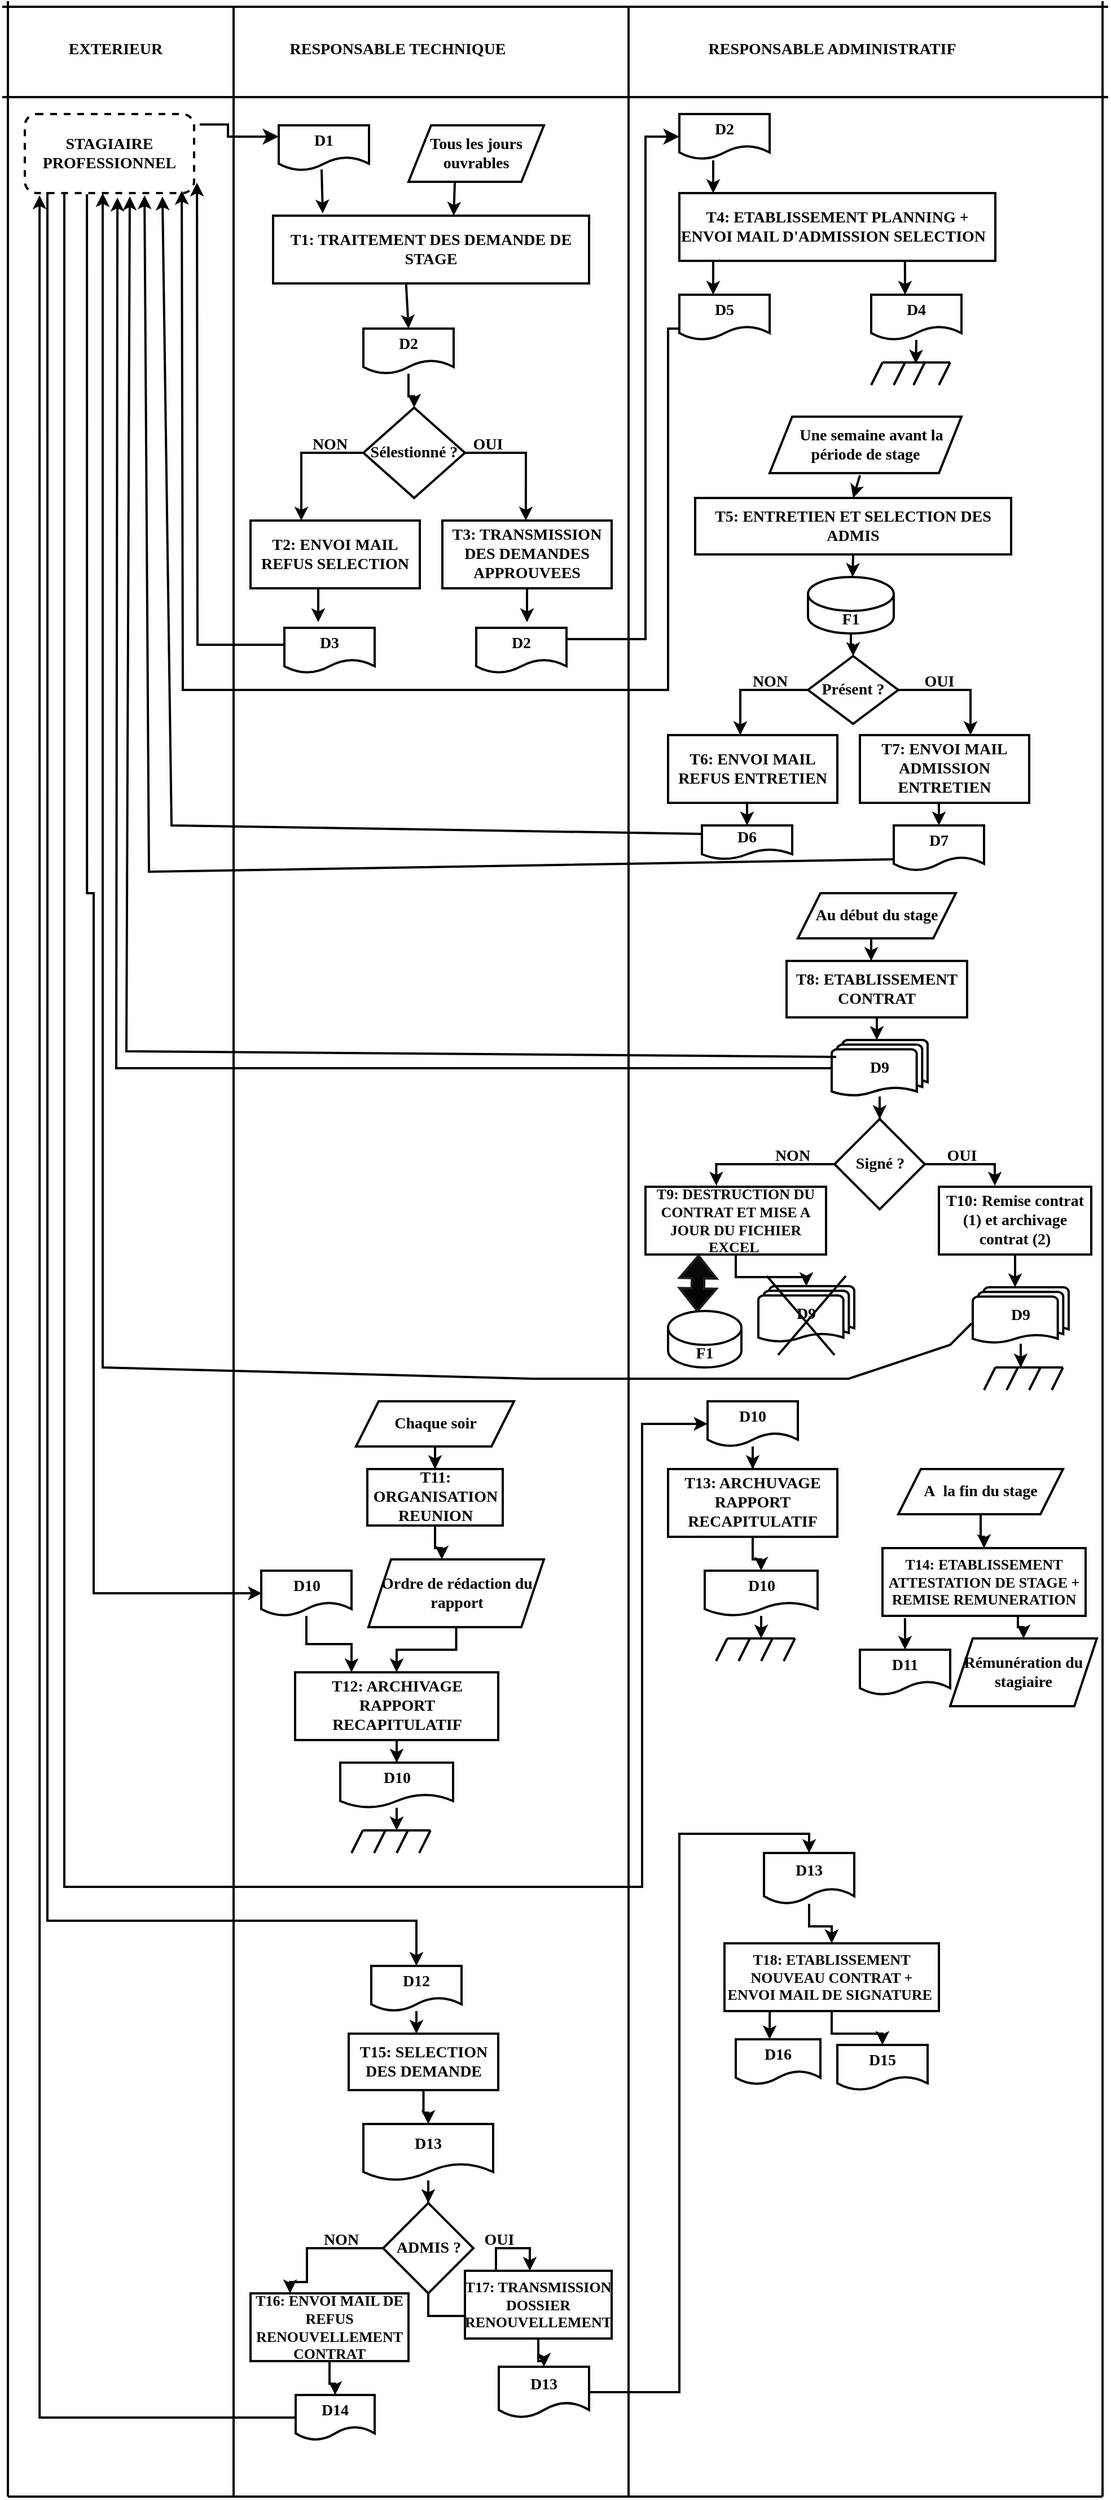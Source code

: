 <mxfile version="22.1.2" type="device">
  <diagram name="Page-1" id="FYZAsiompGy7NPjYHPFM">
    <mxGraphModel dx="1925" dy="640" grid="1" gridSize="10" guides="1" tooltips="1" connect="1" arrows="1" fold="1" page="1" pageScale="1" pageWidth="827" pageHeight="1169" math="0" shadow="0">
      <root>
        <mxCell id="0" />
        <mxCell id="1" parent="0" />
        <mxCell id="1SJYRuOvPKtwgn1TlQ37-1" value="" style="line;strokeWidth=2;html=1;fontSize=14;fontFamily=Times New Roman;fontStyle=1" parent="1" vertex="1">
          <mxGeometry x="-200" y="30" width="980" height="10" as="geometry" />
        </mxCell>
        <mxCell id="1SJYRuOvPKtwgn1TlQ37-2" value="" style="line;strokeWidth=2;direction=south;html=1;fontSize=14;fontFamily=Times New Roman;fontStyle=1" parent="1" vertex="1">
          <mxGeometry x="-200" y="30" width="10" height="2210" as="geometry" />
        </mxCell>
        <mxCell id="1SJYRuOvPKtwgn1TlQ37-3" value="" style="line;strokeWidth=2;html=1;fontSize=14;fontFamily=Times New Roman;fontStyle=1" parent="1" vertex="1">
          <mxGeometry x="-200" y="110" width="980" height="10" as="geometry" />
        </mxCell>
        <mxCell id="1SJYRuOvPKtwgn1TlQ37-4" value="" style="line;strokeWidth=2;direction=south;html=1;fontSize=14;fontFamily=Times New Roman;fontStyle=1" parent="1" vertex="1">
          <mxGeometry y="35" width="10" height="2205" as="geometry" />
        </mxCell>
        <mxCell id="1SJYRuOvPKtwgn1TlQ37-5" value="" style="line;strokeWidth=2;direction=south;html=1;fontSize=14;fontFamily=Times New Roman;fontStyle=1" parent="1" vertex="1">
          <mxGeometry x="350" y="35" width="10" height="2205" as="geometry" />
        </mxCell>
        <mxCell id="1SJYRuOvPKtwgn1TlQ37-6" value="" style="line;strokeWidth=2;direction=south;html=1;fontSize=14;fontFamily=Times New Roman;fontStyle=1" parent="1" vertex="1">
          <mxGeometry x="770" y="30" width="10" height="2210" as="geometry" />
        </mxCell>
        <mxCell id="1SJYRuOvPKtwgn1TlQ37-7" value="EXTERIEUR" style="text;html=1;align=center;verticalAlign=middle;resizable=0;points=[];autosize=1;strokeColor=none;fillColor=none;strokeWidth=2;fontSize=14;fontFamily=Times New Roman;fontStyle=1" parent="1" vertex="1">
          <mxGeometry x="-155" y="58" width="110" height="30" as="geometry" />
        </mxCell>
        <mxCell id="1SJYRuOvPKtwgn1TlQ37-8" value="RESPONSABLE TECHNIQUE" style="text;html=1;align=center;verticalAlign=middle;resizable=0;points=[];autosize=1;strokeColor=none;fillColor=none;strokeWidth=2;fontSize=14;fontFamily=Times New Roman;fontStyle=1" parent="1" vertex="1">
          <mxGeometry x="40" y="58" width="220" height="30" as="geometry" />
        </mxCell>
        <mxCell id="1SJYRuOvPKtwgn1TlQ37-9" value="RESPONSABLE ADMINISTRATIF" style="text;html=1;align=center;verticalAlign=middle;resizable=0;points=[];autosize=1;strokeColor=none;fillColor=none;strokeWidth=2;fontSize=14;fontFamily=Times New Roman;fontStyle=1" parent="1" vertex="1">
          <mxGeometry x="415" y="58" width="240" height="30" as="geometry" />
        </mxCell>
        <mxCell id="qHD7HhNjpX1nuj7xyG1K-55" style="edgeStyle=orthogonalEdgeStyle;rounded=0;orthogonalLoop=1;jettySize=auto;html=1;exitX=0.367;exitY=1.014;exitDx=0;exitDy=0;exitPerimeter=0;strokeWidth=2;fontSize=14;fontFamily=Times New Roman;fontStyle=1" parent="1" source="1SJYRuOvPKtwgn1TlQ37-10" edge="1">
          <mxGeometry relative="1" as="geometry">
            <mxPoint x="30" y="1440" as="targetPoint" />
            <Array as="points">
              <mxPoint x="-125" y="820" />
              <mxPoint x="-119" y="820" />
            </Array>
          </mxGeometry>
        </mxCell>
        <mxCell id="1SJYRuOvPKtwgn1TlQ37-10" value="STAGIAIRE PROFESSIONNEL" style="rounded=1;whiteSpace=wrap;html=1;dashed=1;strokeWidth=2;fontSize=14;fontFamily=Times New Roman;fontStyle=1" parent="1" vertex="1">
          <mxGeometry x="-180" y="130" width="150" height="70" as="geometry" />
        </mxCell>
        <mxCell id="1SJYRuOvPKtwgn1TlQ37-11" value="D1" style="shape=document;whiteSpace=wrap;html=1;boundedLbl=1;strokeWidth=2;fontSize=14;fontFamily=Times New Roman;fontStyle=1" parent="1" vertex="1">
          <mxGeometry x="45" y="140" width="80" height="40" as="geometry" />
        </mxCell>
        <mxCell id="1SJYRuOvPKtwgn1TlQ37-12" value="" style="edgeStyle=elbowEdgeStyle;elbow=horizontal;endArrow=classic;html=1;curved=0;rounded=0;endSize=8;startSize=8;entryX=0;entryY=0.25;entryDx=0;entryDy=0;exitX=1.033;exitY=0.133;exitDx=0;exitDy=0;exitPerimeter=0;strokeWidth=2;fontSize=14;fontFamily=Times New Roman;fontStyle=1" parent="1" source="1SJYRuOvPKtwgn1TlQ37-10" target="1SJYRuOvPKtwgn1TlQ37-11" edge="1">
          <mxGeometry width="50" height="50" relative="1" as="geometry">
            <mxPoint x="-20" y="210" as="sourcePoint" />
            <mxPoint x="30" y="160" as="targetPoint" />
            <Array as="points">
              <mxPoint y="148" />
            </Array>
          </mxGeometry>
        </mxCell>
        <mxCell id="1SJYRuOvPKtwgn1TlQ37-13" value="Tous les jours ouvrables" style="shape=parallelogram;perimeter=parallelogramPerimeter;whiteSpace=wrap;html=1;fixedSize=1;strokeWidth=2;fontSize=14;fontFamily=Times New Roman;fontStyle=1" parent="1" vertex="1">
          <mxGeometry x="160" y="140" width="120" height="50" as="geometry" />
        </mxCell>
        <mxCell id="1SJYRuOvPKtwgn1TlQ37-14" value="T1: TRAITEMENT DES DEMANDE DE STAGE" style="rounded=0;whiteSpace=wrap;html=1;strokeWidth=2;fontSize=14;fontFamily=Times New Roman;fontStyle=1" parent="1" vertex="1">
          <mxGeometry x="40" y="220" width="280" height="60" as="geometry" />
        </mxCell>
        <mxCell id="1SJYRuOvPKtwgn1TlQ37-15" value="" style="endArrow=classic;html=1;rounded=0;exitX=0.475;exitY=0.975;exitDx=0;exitDy=0;exitPerimeter=0;entryX=0.157;entryY=-0.033;entryDx=0;entryDy=0;entryPerimeter=0;strokeWidth=2;fontSize=14;fontFamily=Times New Roman;fontStyle=1" parent="1" source="1SJYRuOvPKtwgn1TlQ37-11" target="1SJYRuOvPKtwgn1TlQ37-14" edge="1">
          <mxGeometry width="50" height="50" relative="1" as="geometry">
            <mxPoint x="100" y="230" as="sourcePoint" />
            <mxPoint x="210" y="260" as="targetPoint" />
          </mxGeometry>
        </mxCell>
        <mxCell id="1SJYRuOvPKtwgn1TlQ37-16" value="" style="endArrow=classic;html=1;rounded=0;exitX=0.342;exitY=1;exitDx=0;exitDy=0;exitPerimeter=0;strokeWidth=2;fontSize=14;fontFamily=Times New Roman;fontStyle=1" parent="1" source="1SJYRuOvPKtwgn1TlQ37-13" edge="1">
          <mxGeometry width="50" height="50" relative="1" as="geometry">
            <mxPoint x="160" y="310" as="sourcePoint" />
            <mxPoint x="200" y="220" as="targetPoint" />
          </mxGeometry>
        </mxCell>
        <mxCell id="1SJYRuOvPKtwgn1TlQ37-17" value="D2" style="shape=document;whiteSpace=wrap;html=1;boundedLbl=1;strokeWidth=2;fontSize=14;fontFamily=Times New Roman;fontStyle=1" parent="1" vertex="1">
          <mxGeometry x="400" y="130" width="80" height="40" as="geometry" />
        </mxCell>
        <mxCell id="1SJYRuOvPKtwgn1TlQ37-38" value="" style="edgeStyle=orthogonalEdgeStyle;rounded=0;orthogonalLoop=1;jettySize=auto;html=1;strokeWidth=2;fontSize=14;fontFamily=Times New Roman;fontStyle=1" parent="1" source="1SJYRuOvPKtwgn1TlQ37-18" target="1SJYRuOvPKtwgn1TlQ37-37" edge="1">
          <mxGeometry relative="1" as="geometry" />
        </mxCell>
        <mxCell id="1SJYRuOvPKtwgn1TlQ37-18" value="D2" style="shape=document;whiteSpace=wrap;html=1;boundedLbl=1;strokeWidth=2;fontSize=14;fontFamily=Times New Roman;fontStyle=1" parent="1" vertex="1">
          <mxGeometry x="120" y="320" width="80" height="40" as="geometry" />
        </mxCell>
        <mxCell id="1SJYRuOvPKtwgn1TlQ37-19" value="" style="endArrow=classic;html=1;rounded=0;exitX=0.421;exitY=1.017;exitDx=0;exitDy=0;exitPerimeter=0;strokeWidth=2;fontSize=14;fontFamily=Times New Roman;fontStyle=1" parent="1" source="1SJYRuOvPKtwgn1TlQ37-14" edge="1">
          <mxGeometry width="50" height="50" relative="1" as="geometry">
            <mxPoint x="160" y="290" as="sourcePoint" />
            <mxPoint x="160" y="320" as="targetPoint" />
            <Array as="points" />
          </mxGeometry>
        </mxCell>
        <mxCell id="1SJYRuOvPKtwgn1TlQ37-20" value="" style="edgeStyle=elbowEdgeStyle;elbow=horizontal;endArrow=classic;html=1;curved=0;rounded=0;endSize=8;startSize=8;exitX=1;exitY=0.25;exitDx=0;exitDy=0;entryX=0;entryY=0.5;entryDx=0;entryDy=0;strokeWidth=2;fontSize=14;fontFamily=Times New Roman;fontStyle=1" parent="1" source="1SJYRuOvPKtwgn1TlQ37-45" target="1SJYRuOvPKtwgn1TlQ37-17" edge="1">
          <mxGeometry width="50" height="50" relative="1" as="geometry">
            <mxPoint x="160" y="310" as="sourcePoint" />
            <mxPoint x="380" y="200" as="targetPoint" />
            <Array as="points">
              <mxPoint x="370" y="270" />
            </Array>
          </mxGeometry>
        </mxCell>
        <mxCell id="1SJYRuOvPKtwgn1TlQ37-21" value="T4: ETABLISSEMENT PLANNING + ENVOI MAIL D&#39;ADMISSION SELECTION&amp;nbsp;&amp;nbsp;" style="rounded=0;whiteSpace=wrap;html=1;strokeWidth=2;fontSize=14;fontFamily=Times New Roman;fontStyle=1" parent="1" vertex="1">
          <mxGeometry x="400" y="200" width="280" height="60" as="geometry" />
        </mxCell>
        <mxCell id="1SJYRuOvPKtwgn1TlQ37-22" value="" style="endArrow=classic;html=1;rounded=0;exitX=0.375;exitY=1.025;exitDx=0;exitDy=0;exitPerimeter=0;strokeWidth=2;fontSize=14;fontFamily=Times New Roman;fontStyle=1" parent="1" source="1SJYRuOvPKtwgn1TlQ37-17" edge="1">
          <mxGeometry width="50" height="50" relative="1" as="geometry">
            <mxPoint x="430" y="200" as="sourcePoint" />
            <mxPoint x="430" y="200" as="targetPoint" />
          </mxGeometry>
        </mxCell>
        <mxCell id="1SJYRuOvPKtwgn1TlQ37-23" value="&amp;nbsp; &amp;nbsp;Une semaine avant la période de stage" style="shape=parallelogram;perimeter=parallelogramPerimeter;whiteSpace=wrap;html=1;fixedSize=1;strokeWidth=2;fontSize=14;fontFamily=Times New Roman;fontStyle=1" parent="1" vertex="1">
          <mxGeometry x="480" y="398" width="170" height="50" as="geometry" />
        </mxCell>
        <mxCell id="1SJYRuOvPKtwgn1TlQ37-24" value="T5: ENTRETIEN ET SELECTION DES ADMIS" style="rounded=0;whiteSpace=wrap;html=1;strokeWidth=2;fontSize=14;fontFamily=Times New Roman;fontStyle=1" parent="1" vertex="1">
          <mxGeometry x="414" y="470" width="280" height="50" as="geometry" />
        </mxCell>
        <mxCell id="1SJYRuOvPKtwgn1TlQ37-56" value="" style="edgeStyle=orthogonalEdgeStyle;rounded=0;orthogonalLoop=1;jettySize=auto;html=1;strokeWidth=2;fontSize=14;fontFamily=Times New Roman;fontStyle=1" parent="1" source="1SJYRuOvPKtwgn1TlQ37-26" target="1SJYRuOvPKtwgn1TlQ37-55" edge="1">
          <mxGeometry relative="1" as="geometry">
            <Array as="points">
              <mxPoint x="552" y="600" />
              <mxPoint x="554" y="600" />
            </Array>
          </mxGeometry>
        </mxCell>
        <mxCell id="1SJYRuOvPKtwgn1TlQ37-26" value="F1" style="shape=cylinder3;whiteSpace=wrap;html=1;boundedLbl=1;backgroundOutline=1;size=15;strokeWidth=2;fontSize=14;fontFamily=Times New Roman;fontStyle=1" parent="1" vertex="1">
          <mxGeometry x="514" y="540" width="76" height="50" as="geometry" />
        </mxCell>
        <mxCell id="1SJYRuOvPKtwgn1TlQ37-32" value="T2: ENVOI MAIL REFUS SELECTION" style="rounded=0;whiteSpace=wrap;html=1;strokeWidth=2;fontSize=14;fontFamily=Times New Roman;fontStyle=1" parent="1" vertex="1">
          <mxGeometry x="20" y="490" width="150" height="60" as="geometry" />
        </mxCell>
        <mxCell id="1SJYRuOvPKtwgn1TlQ37-33" value="" style="endArrow=classic;html=1;rounded=0;exitX=1;exitY=0.5;exitDx=0;exitDy=0;entryX=0.493;entryY=0;entryDx=0;entryDy=0;entryPerimeter=0;strokeWidth=2;fontSize=14;fontFamily=Times New Roman;fontStyle=1" parent="1" source="1SJYRuOvPKtwgn1TlQ37-37" target="1SJYRuOvPKtwgn1TlQ37-42" edge="1">
          <mxGeometry width="50" height="50" relative="1" as="geometry">
            <mxPoint x="186" y="430" as="sourcePoint" />
            <mxPoint x="264" y="480" as="targetPoint" />
            <Array as="points">
              <mxPoint x="264" y="430" />
            </Array>
          </mxGeometry>
        </mxCell>
        <mxCell id="1SJYRuOvPKtwgn1TlQ37-37" value="Sélestionné ?" style="rhombus;whiteSpace=wrap;html=1;strokeWidth=2;fontSize=14;fontFamily=Times New Roman;fontStyle=1" parent="1" vertex="1">
          <mxGeometry x="120" y="390" width="90" height="80" as="geometry" />
        </mxCell>
        <mxCell id="1SJYRuOvPKtwgn1TlQ37-39" value="" style="endArrow=classic;html=1;rounded=0;strokeWidth=2;fontSize=14;fontFamily=Times New Roman;fontStyle=1" parent="1" edge="1">
          <mxGeometry width="50" height="50" relative="1" as="geometry">
            <mxPoint x="85" y="430" as="sourcePoint" />
            <mxPoint x="65" y="490" as="targetPoint" />
            <Array as="points">
              <mxPoint x="120" y="430" />
              <mxPoint x="65" y="430" />
            </Array>
          </mxGeometry>
        </mxCell>
        <mxCell id="1SJYRuOvPKtwgn1TlQ37-40" value="OUI" style="text;html=1;align=center;verticalAlign=middle;resizable=0;points=[];autosize=1;strokeColor=none;fillColor=none;strokeWidth=2;fontSize=14;fontFamily=Times New Roman;fontStyle=1" parent="1" vertex="1">
          <mxGeometry x="205" y="408" width="50" height="30" as="geometry" />
        </mxCell>
        <mxCell id="1SJYRuOvPKtwgn1TlQ37-41" value="NON" style="text;html=1;align=center;verticalAlign=middle;resizable=0;points=[];autosize=1;strokeColor=none;fillColor=none;strokeWidth=2;fontSize=14;fontFamily=Times New Roman;fontStyle=1" parent="1" vertex="1">
          <mxGeometry x="65" y="408" width="50" height="30" as="geometry" />
        </mxCell>
        <mxCell id="1SJYRuOvPKtwgn1TlQ37-42" value="T3: TRANSMISSION DES DEMANDES APPROUVEES" style="rounded=0;whiteSpace=wrap;html=1;strokeWidth=2;fontSize=14;fontFamily=Times New Roman;fontStyle=1" parent="1" vertex="1">
          <mxGeometry x="190" y="490" width="150" height="60" as="geometry" />
        </mxCell>
        <mxCell id="1SJYRuOvPKtwgn1TlQ37-43" value="" style="endArrow=classic;html=1;rounded=0;exitX=0.4;exitY=1.017;exitDx=0;exitDy=0;exitPerimeter=0;strokeWidth=2;fontSize=14;fontFamily=Times New Roman;fontStyle=1" parent="1" source="1SJYRuOvPKtwgn1TlQ37-32" edge="1">
          <mxGeometry width="50" height="50" relative="1" as="geometry">
            <mxPoint x="80" y="560" as="sourcePoint" />
            <mxPoint x="80" y="580" as="targetPoint" />
            <Array as="points" />
          </mxGeometry>
        </mxCell>
        <mxCell id="1SJYRuOvPKtwgn1TlQ37-44" value="D3" style="shape=document;whiteSpace=wrap;html=1;boundedLbl=1;strokeWidth=2;fontSize=14;fontFamily=Times New Roman;fontStyle=1" parent="1" vertex="1">
          <mxGeometry x="50" y="585" width="80" height="40" as="geometry" />
        </mxCell>
        <mxCell id="1SJYRuOvPKtwgn1TlQ37-45" value="D2" style="shape=document;whiteSpace=wrap;html=1;boundedLbl=1;strokeWidth=2;fontSize=14;fontFamily=Times New Roman;fontStyle=1" parent="1" vertex="1">
          <mxGeometry x="220" y="585" width="80" height="40" as="geometry" />
        </mxCell>
        <mxCell id="1SJYRuOvPKtwgn1TlQ37-46" value="" style="endArrow=classic;html=1;rounded=0;exitX=0.5;exitY=1;exitDx=0;exitDy=0;strokeWidth=2;fontSize=14;fontFamily=Times New Roman;fontStyle=1" parent="1" source="1SJYRuOvPKtwgn1TlQ37-42" edge="1">
          <mxGeometry width="50" height="50" relative="1" as="geometry">
            <mxPoint x="260" y="570" as="sourcePoint" />
            <mxPoint x="265" y="580" as="targetPoint" />
            <Array as="points" />
          </mxGeometry>
        </mxCell>
        <mxCell id="1SJYRuOvPKtwgn1TlQ37-47" value="" style="endArrow=classic;html=1;rounded=0;entryX=1.017;entryY=0.867;entryDx=0;entryDy=0;entryPerimeter=0;strokeWidth=2;fontSize=14;fontFamily=Times New Roman;fontStyle=1" parent="1" target="1SJYRuOvPKtwgn1TlQ37-10" edge="1">
          <mxGeometry width="50" height="50" relative="1" as="geometry">
            <mxPoint x="50" y="600" as="sourcePoint" />
            <mxPoint x="-40" y="510" as="targetPoint" />
            <Array as="points">
              <mxPoint x="-10" y="600" />
              <mxPoint x="-27" y="600" />
            </Array>
          </mxGeometry>
        </mxCell>
        <mxCell id="1SJYRuOvPKtwgn1TlQ37-48" value="" style="endArrow=classic;html=1;rounded=0;exitX=0.107;exitY=1;exitDx=0;exitDy=0;exitPerimeter=0;strokeWidth=2;fontSize=14;fontFamily=Times New Roman;fontStyle=1" parent="1" source="1SJYRuOvPKtwgn1TlQ37-21" edge="1">
          <mxGeometry width="50" height="50" relative="1" as="geometry">
            <mxPoint x="430" y="270" as="sourcePoint" />
            <mxPoint x="430" y="290" as="targetPoint" />
          </mxGeometry>
        </mxCell>
        <mxCell id="1SJYRuOvPKtwgn1TlQ37-49" value="" style="endArrow=classic;html=1;rounded=0;exitX=0.714;exitY=1;exitDx=0;exitDy=0;exitPerimeter=0;strokeWidth=2;fontSize=14;fontFamily=Times New Roman;fontStyle=1" parent="1" source="1SJYRuOvPKtwgn1TlQ37-21" edge="1">
          <mxGeometry width="50" height="50" relative="1" as="geometry">
            <mxPoint x="600" y="270" as="sourcePoint" />
            <mxPoint x="600" y="290" as="targetPoint" />
          </mxGeometry>
        </mxCell>
        <mxCell id="1SJYRuOvPKtwgn1TlQ37-50" value="D5" style="shape=document;whiteSpace=wrap;html=1;boundedLbl=1;strokeWidth=2;fontSize=14;fontFamily=Times New Roman;fontStyle=1" parent="1" vertex="1">
          <mxGeometry x="400" y="290" width="80" height="40" as="geometry" />
        </mxCell>
        <mxCell id="1SJYRuOvPKtwgn1TlQ37-51" value="D4" style="shape=document;whiteSpace=wrap;html=1;boundedLbl=1;strokeWidth=2;fontSize=14;fontFamily=Times New Roman;fontStyle=1" parent="1" vertex="1">
          <mxGeometry x="570" y="290" width="80" height="40" as="geometry" />
        </mxCell>
        <mxCell id="1SJYRuOvPKtwgn1TlQ37-52" value="" style="endArrow=classic;html=1;rounded=0;exitX=0;exitY=0.75;exitDx=0;exitDy=0;entryX=0.927;entryY=0.971;entryDx=0;entryDy=0;entryPerimeter=0;strokeWidth=2;fontSize=14;fontFamily=Times New Roman;fontStyle=1" parent="1" source="1SJYRuOvPKtwgn1TlQ37-50" target="1SJYRuOvPKtwgn1TlQ37-10" edge="1">
          <mxGeometry width="50" height="50" relative="1" as="geometry">
            <mxPoint x="430" y="330" as="sourcePoint" />
            <mxPoint x="-60" y="590" as="targetPoint" />
            <Array as="points">
              <mxPoint x="390" y="320" />
              <mxPoint x="390" y="640" />
              <mxPoint x="-40" y="640" />
            </Array>
          </mxGeometry>
        </mxCell>
        <mxCell id="1SJYRuOvPKtwgn1TlQ37-53" value="" style="endArrow=classic;html=1;rounded=0;entryX=0.5;entryY=0;entryDx=0;entryDy=0;strokeWidth=2;fontSize=14;fontFamily=Times New Roman;fontStyle=1" parent="1" edge="1" target="1SJYRuOvPKtwgn1TlQ37-24">
          <mxGeometry width="50" height="50" relative="1" as="geometry">
            <mxPoint x="560" y="450" as="sourcePoint" />
            <mxPoint x="554" y="430" as="targetPoint" />
          </mxGeometry>
        </mxCell>
        <mxCell id="1SJYRuOvPKtwgn1TlQ37-54" value="" style="endArrow=classic;html=1;rounded=0;strokeWidth=2;fontSize=14;fontFamily=Times New Roman;fontStyle=1" parent="1" edge="1">
          <mxGeometry width="50" height="50" relative="1" as="geometry">
            <mxPoint x="554" y="520" as="sourcePoint" />
            <mxPoint x="553.5" y="540" as="targetPoint" />
          </mxGeometry>
        </mxCell>
        <mxCell id="1SJYRuOvPKtwgn1TlQ37-55" value="Présent ?" style="rhombus;whiteSpace=wrap;html=1;strokeWidth=2;fontSize=14;fontFamily=Times New Roman;fontStyle=1" parent="1" vertex="1">
          <mxGeometry x="514" y="610" width="80" height="60" as="geometry" />
        </mxCell>
        <mxCell id="1SJYRuOvPKtwgn1TlQ37-57" value="" style="endArrow=classic;html=1;rounded=0;strokeWidth=2;fontSize=14;fontFamily=Times New Roman;fontStyle=1" parent="1" edge="1">
          <mxGeometry width="50" height="50" relative="1" as="geometry">
            <mxPoint x="474" y="640" as="sourcePoint" />
            <mxPoint x="454" y="680" as="targetPoint" />
            <Array as="points">
              <mxPoint x="514" y="640" />
              <mxPoint x="454" y="640" />
            </Array>
          </mxGeometry>
        </mxCell>
        <mxCell id="1SJYRuOvPKtwgn1TlQ37-58" value="" style="endArrow=classic;html=1;rounded=0;exitX=1;exitY=0.5;exitDx=0;exitDy=0;strokeWidth=2;fontSize=14;fontFamily=Times New Roman;fontStyle=1" parent="1" edge="1">
          <mxGeometry width="50" height="50" relative="1" as="geometry">
            <mxPoint x="594" y="640" as="sourcePoint" />
            <mxPoint x="658" y="680" as="targetPoint" />
            <Array as="points">
              <mxPoint x="658" y="640" />
            </Array>
          </mxGeometry>
        </mxCell>
        <mxCell id="1SJYRuOvPKtwgn1TlQ37-59" value="NON" style="text;html=1;align=center;verticalAlign=middle;resizable=0;points=[];autosize=1;strokeColor=none;fillColor=none;strokeWidth=2;fontSize=14;fontFamily=Times New Roman;fontStyle=1" parent="1" vertex="1">
          <mxGeometry x="455" y="618" width="50" height="30" as="geometry" />
        </mxCell>
        <mxCell id="1SJYRuOvPKtwgn1TlQ37-60" value="OUI" style="text;html=1;align=center;verticalAlign=middle;resizable=0;points=[];autosize=1;strokeColor=none;fillColor=none;strokeWidth=2;fontSize=14;fontFamily=Times New Roman;fontStyle=1" parent="1" vertex="1">
          <mxGeometry x="605" y="618" width="50" height="30" as="geometry" />
        </mxCell>
        <mxCell id="1SJYRuOvPKtwgn1TlQ37-61" value="T6: ENVOI MAIL REFUS ENTRETIEN" style="rounded=0;whiteSpace=wrap;html=1;strokeWidth=2;fontSize=14;fontFamily=Times New Roman;fontStyle=1" parent="1" vertex="1">
          <mxGeometry x="390" y="680" width="150" height="60" as="geometry" />
        </mxCell>
        <mxCell id="1SJYRuOvPKtwgn1TlQ37-62" value="T7: ENVOI MAIL ADMISSION ENTRETIEN" style="rounded=0;whiteSpace=wrap;html=1;strokeWidth=2;fontSize=14;fontFamily=Times New Roman;fontStyle=1" parent="1" vertex="1">
          <mxGeometry x="560" y="680" width="150" height="60" as="geometry" />
        </mxCell>
        <mxCell id="1SJYRuOvPKtwgn1TlQ37-65" value="" style="edgeStyle=orthogonalEdgeStyle;rounded=0;orthogonalLoop=1;jettySize=auto;html=1;" parent="1" edge="1">
          <mxGeometry relative="1" as="geometry">
            <mxPoint x="520" y="810" as="sourcePoint" />
          </mxGeometry>
        </mxCell>
        <mxCell id="qHD7HhNjpX1nuj7xyG1K-2" value="Au début du stage" style="shape=parallelogram;perimeter=parallelogramPerimeter;whiteSpace=wrap;html=1;fixedSize=1;strokeWidth=2;fontSize=14;fontFamily=Times New Roman;fontStyle=1" parent="1" vertex="1">
          <mxGeometry x="505" y="820" width="140" height="40" as="geometry" />
        </mxCell>
        <mxCell id="qHD7HhNjpX1nuj7xyG1K-18" value="" style="edgeStyle=orthogonalEdgeStyle;rounded=0;orthogonalLoop=1;jettySize=auto;html=1;exitX=0.5;exitY=1;exitDx=0;exitDy=0;exitPerimeter=0;strokeWidth=2;fontSize=14;fontFamily=Times New Roman;fontStyle=1" parent="1" source="qHD7HhNjpX1nuj7xyG1K-4" target="qHD7HhNjpX1nuj7xyG1K-17" edge="1">
          <mxGeometry relative="1" as="geometry" />
        </mxCell>
        <mxCell id="qHD7HhNjpX1nuj7xyG1K-4" value="D9" style="strokeWidth=2;html=1;shape=mxgraph.flowchart.multi-document;whiteSpace=wrap;fontSize=14;fontFamily=Times New Roman;fontStyle=1" parent="1" vertex="1">
          <mxGeometry x="535" y="950" width="85" height="50" as="geometry" />
        </mxCell>
        <mxCell id="qHD7HhNjpX1nuj7xyG1K-5" value="" style="edgeStyle=orthogonalEdgeStyle;rounded=0;orthogonalLoop=1;jettySize=auto;html=1;strokeWidth=2;fontSize=14;fontFamily=Times New Roman;fontStyle=1" parent="1" edge="1">
          <mxGeometry relative="1" as="geometry">
            <mxPoint x="460" y="740" as="sourcePoint" />
            <mxPoint x="460" y="760" as="targetPoint" />
          </mxGeometry>
        </mxCell>
        <mxCell id="qHD7HhNjpX1nuj7xyG1K-6" value="" style="edgeStyle=orthogonalEdgeStyle;rounded=0;orthogonalLoop=1;jettySize=auto;html=1;strokeWidth=2;fontSize=14;fontFamily=Times New Roman;fontStyle=1" parent="1" edge="1">
          <mxGeometry relative="1" as="geometry">
            <mxPoint x="630" y="740" as="sourcePoint" />
            <mxPoint x="630" y="760" as="targetPoint" />
          </mxGeometry>
        </mxCell>
        <mxCell id="qHD7HhNjpX1nuj7xyG1K-7" value="D6" style="shape=document;whiteSpace=wrap;html=1;boundedLbl=1;rounded=0;strokeWidth=2;fontSize=14;fontFamily=Times New Roman;fontStyle=1" parent="1" vertex="1">
          <mxGeometry x="420" y="760" width="80" height="30" as="geometry" />
        </mxCell>
        <mxCell id="qHD7HhNjpX1nuj7xyG1K-9" value="D7" style="shape=document;whiteSpace=wrap;html=1;boundedLbl=1;rounded=0;strokeWidth=2;fontSize=14;fontFamily=Times New Roman;fontStyle=1" parent="1" vertex="1">
          <mxGeometry x="590" y="760" width="80" height="40" as="geometry" />
        </mxCell>
        <mxCell id="qHD7HhNjpX1nuj7xyG1K-10" value="" style="endArrow=classic;html=1;rounded=0;exitX=0;exitY=0.25;exitDx=0;exitDy=0;entryX=0.813;entryY=1.043;entryDx=0;entryDy=0;entryPerimeter=0;strokeWidth=2;fontSize=14;fontFamily=Times New Roman;fontStyle=1" parent="1" source="qHD7HhNjpX1nuj7xyG1K-7" target="1SJYRuOvPKtwgn1TlQ37-10" edge="1">
          <mxGeometry width="50" height="50" relative="1" as="geometry">
            <mxPoint x="410" y="780" as="sourcePoint" />
            <mxPoint x="-70" y="510" as="targetPoint" />
            <Array as="points">
              <mxPoint x="-50" y="760" />
            </Array>
          </mxGeometry>
        </mxCell>
        <mxCell id="qHD7HhNjpX1nuj7xyG1K-11" value="" style="endArrow=classic;html=1;rounded=0;entryX=0.707;entryY=1.029;entryDx=0;entryDy=0;entryPerimeter=0;exitX=0;exitY=0.75;exitDx=0;exitDy=0;exitPerimeter=0;strokeWidth=2;fontSize=14;fontFamily=Times New Roman;fontStyle=1" parent="1" source="qHD7HhNjpX1nuj7xyG1K-9" target="1SJYRuOvPKtwgn1TlQ37-10" edge="1">
          <mxGeometry width="50" height="50" relative="1" as="geometry">
            <mxPoint x="590" y="800" as="sourcePoint" />
            <mxPoint x="102" y="254" as="targetPoint" />
            <Array as="points">
              <mxPoint x="-70" y="801" />
            </Array>
          </mxGeometry>
        </mxCell>
        <mxCell id="qHD7HhNjpX1nuj7xyG1K-16" value="" style="edgeStyle=orthogonalEdgeStyle;rounded=0;orthogonalLoop=1;jettySize=auto;html=1;strokeWidth=2;fontSize=14;fontFamily=Times New Roman;fontStyle=1" parent="1" source="qHD7HhNjpX1nuj7xyG1K-14" edge="1">
          <mxGeometry relative="1" as="geometry">
            <mxPoint x="575" y="950" as="targetPoint" />
          </mxGeometry>
        </mxCell>
        <mxCell id="qHD7HhNjpX1nuj7xyG1K-14" value="T8: ETABLISSEMENT CONTRAT" style="whiteSpace=wrap;html=1;strokeWidth=2;fontSize=14;fontFamily=Times New Roman;fontStyle=1" parent="1" vertex="1">
          <mxGeometry x="495" y="880" width="160" height="50" as="geometry" />
        </mxCell>
        <mxCell id="qHD7HhNjpX1nuj7xyG1K-20" value="" style="edgeStyle=orthogonalEdgeStyle;rounded=0;orthogonalLoop=1;jettySize=auto;html=1;entryX=0.367;entryY=-0.017;entryDx=0;entryDy=0;entryPerimeter=0;strokeWidth=2;fontSize=14;fontFamily=Times New Roman;fontStyle=1" parent="1" source="qHD7HhNjpX1nuj7xyG1K-17" target="qHD7HhNjpX1nuj7xyG1K-19" edge="1">
          <mxGeometry relative="1" as="geometry" />
        </mxCell>
        <mxCell id="qHD7HhNjpX1nuj7xyG1K-23" value="" style="edgeStyle=orthogonalEdgeStyle;rounded=0;orthogonalLoop=1;jettySize=auto;html=1;entryX=0.392;entryY=-0.017;entryDx=0;entryDy=0;entryPerimeter=0;strokeWidth=2;fontSize=14;fontFamily=Times New Roman;fontStyle=1" parent="1" source="qHD7HhNjpX1nuj7xyG1K-17" target="qHD7HhNjpX1nuj7xyG1K-22" edge="1">
          <mxGeometry relative="1" as="geometry" />
        </mxCell>
        <mxCell id="qHD7HhNjpX1nuj7xyG1K-17" value="Signé ?" style="rhombus;whiteSpace=wrap;html=1;strokeWidth=2;fontSize=14;fontFamily=Times New Roman;fontStyle=1" parent="1" vertex="1">
          <mxGeometry x="537.5" y="1020" width="80" height="80" as="geometry" />
        </mxCell>
        <mxCell id="qHD7HhNjpX1nuj7xyG1K-32" value="" style="edgeStyle=orthogonalEdgeStyle;rounded=0;orthogonalLoop=1;jettySize=auto;html=1;strokeWidth=2;fontSize=14;fontFamily=Times New Roman;fontStyle=1" parent="1" source="qHD7HhNjpX1nuj7xyG1K-19" edge="1">
          <mxGeometry relative="1" as="geometry">
            <mxPoint x="697.5" y="1169" as="targetPoint" />
          </mxGeometry>
        </mxCell>
        <mxCell id="qHD7HhNjpX1nuj7xyG1K-19" value="T10: Remise contrat (1) et archivage contrat (2)" style="whiteSpace=wrap;html=1;strokeWidth=2;fontSize=14;fontFamily=Times New Roman;fontStyle=1" parent="1" vertex="1">
          <mxGeometry x="630" y="1080" width="135" height="60" as="geometry" />
        </mxCell>
        <mxCell id="qHD7HhNjpX1nuj7xyG1K-30" value="" style="edgeStyle=orthogonalEdgeStyle;rounded=0;orthogonalLoop=1;jettySize=auto;html=1;entryX=0.5;entryY=0;entryDx=0;entryDy=0;entryPerimeter=0;strokeWidth=2;fontSize=14;fontFamily=Times New Roman;fontStyle=1" parent="1" source="qHD7HhNjpX1nuj7xyG1K-22" target="qHD7HhNjpX1nuj7xyG1K-34" edge="1">
          <mxGeometry relative="1" as="geometry">
            <mxPoint x="465" y="1169" as="targetPoint" />
          </mxGeometry>
        </mxCell>
        <mxCell id="qHD7HhNjpX1nuj7xyG1K-22" value="T9: DESTRUCTION DU CONTRAT ET MISE A JOUR DU FICHIER EXCEL&amp;nbsp;" style="whiteSpace=wrap;html=1;strokeWidth=2;fontSize=13;fontFamily=Times New Roman;fontStyle=1" parent="1" vertex="1">
          <mxGeometry x="370" y="1080" width="160" height="60" as="geometry" />
        </mxCell>
        <mxCell id="qHD7HhNjpX1nuj7xyG1K-26" value="" style="edgeStyle=orthogonalEdgeStyle;rounded=0;orthogonalLoop=1;jettySize=auto;html=1;strokeWidth=2;fontSize=14;fontFamily=Times New Roman;fontStyle=1" parent="1" edge="1">
          <mxGeometry relative="1" as="geometry">
            <mxPoint x="570" y="870" as="sourcePoint" />
            <mxPoint x="570" y="880" as="targetPoint" />
            <Array as="points">
              <mxPoint x="570" y="860" />
              <mxPoint x="570" y="860" />
            </Array>
          </mxGeometry>
        </mxCell>
        <mxCell id="qHD7HhNjpX1nuj7xyG1K-27" value="OUI" style="text;html=1;align=center;verticalAlign=middle;resizable=0;points=[];autosize=1;strokeColor=none;fillColor=none;strokeWidth=2;fontSize=14;fontFamily=Times New Roman;fontStyle=1" parent="1" vertex="1">
          <mxGeometry x="625" y="1038" width="50" height="30" as="geometry" />
        </mxCell>
        <mxCell id="qHD7HhNjpX1nuj7xyG1K-28" value="NON" style="text;html=1;align=center;verticalAlign=middle;resizable=0;points=[];autosize=1;strokeColor=none;fillColor=none;strokeWidth=2;fontSize=14;fontFamily=Times New Roman;fontStyle=1" parent="1" vertex="1">
          <mxGeometry x="475" y="1038" width="50" height="30" as="geometry" />
        </mxCell>
        <mxCell id="qHD7HhNjpX1nuj7xyG1K-33" value="D9" style="strokeWidth=2;html=1;shape=mxgraph.flowchart.multi-document;whiteSpace=wrap;fontSize=14;fontFamily=Times New Roman;fontStyle=1" parent="1" vertex="1">
          <mxGeometry x="535" y="950" width="85" height="50" as="geometry" />
        </mxCell>
        <mxCell id="qHD7HhNjpX1nuj7xyG1K-34" value="D9" style="strokeWidth=2;html=1;shape=mxgraph.flowchart.multi-document;whiteSpace=wrap;fontSize=14;fontFamily=Times New Roman;fontStyle=1" parent="1" vertex="1">
          <mxGeometry x="470" y="1168" width="85" height="50" as="geometry" />
        </mxCell>
        <mxCell id="qHD7HhNjpX1nuj7xyG1K-44" value="" style="edgeStyle=orthogonalEdgeStyle;rounded=0;orthogonalLoop=1;jettySize=auto;html=1;strokeWidth=2;fontSize=14;fontFamily=Times New Roman;fontStyle=1" parent="1" source="qHD7HhNjpX1nuj7xyG1K-35" edge="1">
          <mxGeometry relative="1" as="geometry">
            <mxPoint x="702.5" y="1240" as="targetPoint" />
          </mxGeometry>
        </mxCell>
        <mxCell id="qHD7HhNjpX1nuj7xyG1K-35" value="D9" style="strokeWidth=2;html=1;shape=mxgraph.flowchart.multi-document;whiteSpace=wrap;fontSize=14;fontFamily=Times New Roman;fontStyle=1" parent="1" vertex="1">
          <mxGeometry x="660" y="1169" width="85" height="50" as="geometry" />
        </mxCell>
        <mxCell id="qHD7HhNjpX1nuj7xyG1K-36" value="" style="endArrow=classic;html=1;rounded=0;exitX=0;exitY=0.25;exitDx=0;exitDy=0;entryX=0.62;entryY=1.043;entryDx=0;entryDy=0;entryPerimeter=0;strokeWidth=2;fontSize=14;fontFamily=Times New Roman;fontStyle=1" parent="1" target="1SJYRuOvPKtwgn1TlQ37-10" edge="1">
          <mxGeometry width="50" height="50" relative="1" as="geometry">
            <mxPoint x="539" y="965" as="sourcePoint" />
            <mxPoint x="61" y="400" as="targetPoint" />
            <Array as="points">
              <mxPoint x="-90" y="960" />
            </Array>
          </mxGeometry>
        </mxCell>
        <mxCell id="qHD7HhNjpX1nuj7xyG1K-37" value="" style="endArrow=classic;html=1;rounded=0;exitX=0;exitY=0.5;exitDx=0;exitDy=0;entryX=0.547;entryY=1.057;entryDx=0;entryDy=0;entryPerimeter=0;exitPerimeter=0;strokeWidth=2;fontSize=14;fontFamily=Times New Roman;fontStyle=1" parent="1" source="qHD7HhNjpX1nuj7xyG1K-33" target="1SJYRuOvPKtwgn1TlQ37-10" edge="1">
          <mxGeometry width="50" height="50" relative="1" as="geometry">
            <mxPoint x="530" y="980" as="sourcePoint" />
            <mxPoint x="-96" y="218" as="targetPoint" />
            <Array as="points">
              <mxPoint x="-99" y="975" />
            </Array>
          </mxGeometry>
        </mxCell>
        <mxCell id="qHD7HhNjpX1nuj7xyG1K-38" value="" style="endArrow=none;html=1;rounded=0;strokeWidth=2;fontSize=14;fontFamily=Times New Roman;fontStyle=1" parent="1" edge="1">
          <mxGeometry width="50" height="50" relative="1" as="geometry">
            <mxPoint x="487.5" y="1229" as="sourcePoint" />
            <mxPoint x="547.5" y="1159" as="targetPoint" />
          </mxGeometry>
        </mxCell>
        <mxCell id="qHD7HhNjpX1nuj7xyG1K-39" value="" style="endArrow=none;html=1;rounded=0;strokeWidth=2;fontSize=14;fontFamily=Times New Roman;fontStyle=1" parent="1" edge="1">
          <mxGeometry width="50" height="50" relative="1" as="geometry">
            <mxPoint x="537.5" y="1229" as="sourcePoint" />
            <mxPoint x="477.5" y="1159" as="targetPoint" />
          </mxGeometry>
        </mxCell>
        <mxCell id="qHD7HhNjpX1nuj7xyG1K-42" value="" style="endArrow=classic;html=1;rounded=0;entryX=0.46;entryY=1;entryDx=0;entryDy=0;entryPerimeter=0;exitX=-0.012;exitY=0.64;exitDx=0;exitDy=0;exitPerimeter=0;strokeWidth=2;fontSize=14;fontFamily=Times New Roman;fontStyle=1" parent="1" source="qHD7HhNjpX1nuj7xyG1K-35" target="1SJYRuOvPKtwgn1TlQ37-10" edge="1">
          <mxGeometry width="50" height="50" relative="1" as="geometry">
            <mxPoint x="640" y="1240" as="sourcePoint" />
            <mxPoint x="27" y="429" as="targetPoint" />
            <Array as="points">
              <mxPoint x="640" y="1220" />
              <mxPoint x="550" y="1250" />
              <mxPoint x="370" y="1250" />
              <mxPoint x="270" y="1250" />
              <mxPoint x="-111" y="1240" />
            </Array>
          </mxGeometry>
        </mxCell>
        <mxCell id="qHD7HhNjpX1nuj7xyG1K-45" value="" style="endArrow=none;html=1;rounded=0;strokeWidth=2;fontSize=14;fontFamily=Times New Roman;fontStyle=1" parent="1" edge="1">
          <mxGeometry width="50" height="50" relative="1" as="geometry">
            <mxPoint x="680" y="1240" as="sourcePoint" />
            <mxPoint x="740" y="1240" as="targetPoint" />
          </mxGeometry>
        </mxCell>
        <mxCell id="qHD7HhNjpX1nuj7xyG1K-46" value="" style="endArrow=none;html=1;rounded=0;strokeWidth=2;fontSize=14;fontFamily=Times New Roman;fontStyle=1" parent="1" edge="1">
          <mxGeometry width="50" height="50" relative="1" as="geometry">
            <mxPoint x="730" y="1260" as="sourcePoint" />
            <mxPoint x="740" y="1240" as="targetPoint" />
          </mxGeometry>
        </mxCell>
        <mxCell id="qHD7HhNjpX1nuj7xyG1K-47" value="" style="endArrow=none;html=1;rounded=0;strokeWidth=2;fontSize=14;fontFamily=Times New Roman;fontStyle=1" parent="1" edge="1">
          <mxGeometry width="50" height="50" relative="1" as="geometry">
            <mxPoint x="710" y="1260" as="sourcePoint" />
            <mxPoint x="720" y="1240" as="targetPoint" />
          </mxGeometry>
        </mxCell>
        <mxCell id="qHD7HhNjpX1nuj7xyG1K-48" value="" style="endArrow=none;html=1;rounded=0;strokeWidth=2;fontSize=14;fontFamily=Times New Roman;fontStyle=1" parent="1" edge="1">
          <mxGeometry width="50" height="50" relative="1" as="geometry">
            <mxPoint x="690" y="1260" as="sourcePoint" />
            <mxPoint x="700" y="1240" as="targetPoint" />
          </mxGeometry>
        </mxCell>
        <mxCell id="qHD7HhNjpX1nuj7xyG1K-49" value="" style="endArrow=none;html=1;rounded=0;strokeWidth=2;fontSize=14;fontFamily=Times New Roman;fontStyle=1" parent="1" edge="1">
          <mxGeometry width="50" height="50" relative="1" as="geometry">
            <mxPoint x="670" y="1260" as="sourcePoint" />
            <mxPoint x="680" y="1240" as="targetPoint" />
          </mxGeometry>
        </mxCell>
        <mxCell id="qHD7HhNjpX1nuj7xyG1K-175" value="" style="edgeStyle=orthogonalEdgeStyle;rounded=0;orthogonalLoop=1;jettySize=auto;html=1;strokeWidth=2;fontSize=14;fontFamily=Times New Roman;fontStyle=1" parent="1" source="qHD7HhNjpX1nuj7xyG1K-176" target="qHD7HhNjpX1nuj7xyG1K-178" edge="1">
          <mxGeometry relative="1" as="geometry" />
        </mxCell>
        <mxCell id="qHD7HhNjpX1nuj7xyG1K-176" value="Chaque soir" style="shape=parallelogram;perimeter=parallelogramPerimeter;whiteSpace=wrap;html=1;fixedSize=1;strokeWidth=2;fontSize=14;fontFamily=Times New Roman;fontStyle=1" parent="1" vertex="1">
          <mxGeometry x="113.5" y="1270" width="140" height="40" as="geometry" />
        </mxCell>
        <mxCell id="qHD7HhNjpX1nuj7xyG1K-177" value="" style="edgeStyle=orthogonalEdgeStyle;rounded=0;orthogonalLoop=1;jettySize=auto;html=1;strokeWidth=2;fontSize=14;fontFamily=Times New Roman;fontStyle=1" parent="1" source="qHD7HhNjpX1nuj7xyG1K-178" target="qHD7HhNjpX1nuj7xyG1K-180" edge="1">
          <mxGeometry relative="1" as="geometry">
            <Array as="points">
              <mxPoint x="183.5" y="1400" />
              <mxPoint x="189.5" y="1400" />
            </Array>
          </mxGeometry>
        </mxCell>
        <mxCell id="qHD7HhNjpX1nuj7xyG1K-178" value="T11: ORGANISATION REUNION" style="whiteSpace=wrap;html=1;strokeWidth=2;fontSize=14;fontFamily=Times New Roman;fontStyle=1" parent="1" vertex="1">
          <mxGeometry x="123.5" y="1330" width="120" height="50" as="geometry" />
        </mxCell>
        <mxCell id="qHD7HhNjpX1nuj7xyG1K-179" value="" style="edgeStyle=orthogonalEdgeStyle;rounded=0;orthogonalLoop=1;jettySize=auto;html=1;strokeWidth=2;fontSize=14;fontFamily=Times New Roman;fontStyle=1" parent="1" source="qHD7HhNjpX1nuj7xyG1K-180" target="qHD7HhNjpX1nuj7xyG1K-184" edge="1">
          <mxGeometry relative="1" as="geometry" />
        </mxCell>
        <mxCell id="qHD7HhNjpX1nuj7xyG1K-180" value="Ordre de rédaction du rapport" style="shape=parallelogram;perimeter=parallelogramPerimeter;whiteSpace=wrap;html=1;fixedSize=1;strokeWidth=2;fontSize=14;fontFamily=Times New Roman;fontStyle=1" parent="1" vertex="1">
          <mxGeometry x="124.5" y="1410" width="155.5" height="60" as="geometry" />
        </mxCell>
        <mxCell id="qHD7HhNjpX1nuj7xyG1K-181" value="" style="edgeStyle=orthogonalEdgeStyle;rounded=0;orthogonalLoop=1;jettySize=auto;html=1;strokeWidth=2;fontSize=14;fontFamily=Times New Roman;fontStyle=1" parent="1" source="qHD7HhNjpX1nuj7xyG1K-182" target="qHD7HhNjpX1nuj7xyG1K-184" edge="1">
          <mxGeometry relative="1" as="geometry">
            <Array as="points">
              <mxPoint x="69.5" y="1485" />
              <mxPoint x="109.5" y="1485" />
            </Array>
          </mxGeometry>
        </mxCell>
        <mxCell id="qHD7HhNjpX1nuj7xyG1K-182" value="D10" style="shape=document;whiteSpace=wrap;html=1;boundedLbl=1;rounded=0;strokeWidth=2;fontSize=14;fontFamily=Times New Roman;fontStyle=1" parent="1" vertex="1">
          <mxGeometry x="29.5" y="1420" width="80" height="40" as="geometry" />
        </mxCell>
        <mxCell id="qHD7HhNjpX1nuj7xyG1K-183" value="" style="edgeStyle=orthogonalEdgeStyle;rounded=0;orthogonalLoop=1;jettySize=auto;html=1;strokeWidth=2;fontSize=14;fontFamily=Times New Roman;fontStyle=1" parent="1" source="qHD7HhNjpX1nuj7xyG1K-184" target="qHD7HhNjpX1nuj7xyG1K-186" edge="1">
          <mxGeometry relative="1" as="geometry" />
        </mxCell>
        <mxCell id="qHD7HhNjpX1nuj7xyG1K-184" value="T12: ARCHIVAGE RAPPORT RECAPITULATIF" style="whiteSpace=wrap;html=1;rounded=0;strokeWidth=2;fontSize=14;fontFamily=Times New Roman;fontStyle=1" parent="1" vertex="1">
          <mxGeometry x="59.5" y="1510" width="180" height="60" as="geometry" />
        </mxCell>
        <mxCell id="qHD7HhNjpX1nuj7xyG1K-185" value="" style="edgeStyle=orthogonalEdgeStyle;rounded=0;orthogonalLoop=1;jettySize=auto;html=1;strokeWidth=2;fontSize=14;fontFamily=Times New Roman;fontStyle=1" parent="1" source="qHD7HhNjpX1nuj7xyG1K-186" edge="1">
          <mxGeometry relative="1" as="geometry">
            <mxPoint x="149.5" y="1650" as="targetPoint" />
          </mxGeometry>
        </mxCell>
        <mxCell id="qHD7HhNjpX1nuj7xyG1K-186" value="D10" style="shape=document;whiteSpace=wrap;html=1;boundedLbl=1;rounded=0;strokeWidth=2;fontSize=14;fontFamily=Times New Roman;fontStyle=1" parent="1" vertex="1">
          <mxGeometry x="99.5" y="1590" width="100" height="40" as="geometry" />
        </mxCell>
        <mxCell id="qHD7HhNjpX1nuj7xyG1K-187" value="" style="endArrow=none;html=1;rounded=0;strokeWidth=2;fontSize=14;fontFamily=Times New Roman;fontStyle=1" parent="1" edge="1">
          <mxGeometry width="50" height="50" relative="1" as="geometry">
            <mxPoint x="119.5" y="1650" as="sourcePoint" />
            <mxPoint x="179.5" y="1650" as="targetPoint" />
          </mxGeometry>
        </mxCell>
        <mxCell id="qHD7HhNjpX1nuj7xyG1K-188" value="" style="endArrow=none;html=1;rounded=0;strokeWidth=2;fontSize=14;fontFamily=Times New Roman;fontStyle=1" parent="1" edge="1">
          <mxGeometry width="50" height="50" relative="1" as="geometry">
            <mxPoint x="109.5" y="1670" as="sourcePoint" />
            <mxPoint x="119.5" y="1650" as="targetPoint" />
          </mxGeometry>
        </mxCell>
        <mxCell id="qHD7HhNjpX1nuj7xyG1K-189" value="" style="endArrow=none;html=1;rounded=0;strokeWidth=2;fontSize=14;fontFamily=Times New Roman;fontStyle=1" parent="1" edge="1">
          <mxGeometry width="50" height="50" relative="1" as="geometry">
            <mxPoint x="129.5" y="1670" as="sourcePoint" />
            <mxPoint x="139.5" y="1650" as="targetPoint" />
          </mxGeometry>
        </mxCell>
        <mxCell id="qHD7HhNjpX1nuj7xyG1K-190" value="" style="endArrow=none;html=1;rounded=0;strokeWidth=2;fontSize=14;fontFamily=Times New Roman;fontStyle=1" parent="1" edge="1">
          <mxGeometry width="50" height="50" relative="1" as="geometry">
            <mxPoint x="169.5" y="1670" as="sourcePoint" />
            <mxPoint x="179.5" y="1650" as="targetPoint" />
          </mxGeometry>
        </mxCell>
        <mxCell id="qHD7HhNjpX1nuj7xyG1K-191" value="" style="endArrow=none;html=1;rounded=0;strokeWidth=2;fontSize=14;fontFamily=Times New Roman;fontStyle=1" parent="1" edge="1">
          <mxGeometry width="50" height="50" relative="1" as="geometry">
            <mxPoint x="149.5" y="1670" as="sourcePoint" />
            <mxPoint x="159.5" y="1650" as="targetPoint" />
          </mxGeometry>
        </mxCell>
        <mxCell id="qHD7HhNjpX1nuj7xyG1K-192" style="edgeStyle=orthogonalEdgeStyle;rounded=0;orthogonalLoop=1;jettySize=auto;html=1;entryX=0;entryY=0.5;entryDx=0;entryDy=0;strokeWidth=2;fontSize=14;fontFamily=Times New Roman;fontStyle=1" parent="1" target="qHD7HhNjpX1nuj7xyG1K-200" edge="1">
          <mxGeometry relative="1" as="geometry">
            <mxPoint x="387" y="1280" as="targetPoint" />
            <mxPoint x="-143" y="200" as="sourcePoint" />
            <Array as="points">
              <mxPoint x="-143" y="200" />
              <mxPoint x="-145" y="200" />
              <mxPoint x="-145" y="1700" />
              <mxPoint x="367" y="1700" />
              <mxPoint x="367" y="1290" />
            </Array>
          </mxGeometry>
        </mxCell>
        <mxCell id="qHD7HhNjpX1nuj7xyG1K-193" value="" style="edgeStyle=orthogonalEdgeStyle;rounded=0;orthogonalLoop=1;jettySize=auto;html=1;strokeWidth=2;fontSize=14;fontFamily=Times New Roman;fontStyle=1" parent="1" source="qHD7HhNjpX1nuj7xyG1K-194" edge="1">
          <mxGeometry relative="1" as="geometry">
            <mxPoint x="472.5" y="1480" as="targetPoint" />
          </mxGeometry>
        </mxCell>
        <mxCell id="qHD7HhNjpX1nuj7xyG1K-194" value="D10" style="shape=document;whiteSpace=wrap;html=1;boundedLbl=1;rounded=0;strokeWidth=2;fontSize=14;fontFamily=Times New Roman;fontStyle=1" parent="1" vertex="1">
          <mxGeometry x="422.5" y="1420" width="100" height="40" as="geometry" />
        </mxCell>
        <mxCell id="qHD7HhNjpX1nuj7xyG1K-195" value="" style="endArrow=none;html=1;rounded=0;strokeWidth=2;fontSize=14;fontFamily=Times New Roman;fontStyle=1" parent="1" edge="1">
          <mxGeometry width="50" height="50" relative="1" as="geometry">
            <mxPoint x="442.5" y="1480" as="sourcePoint" />
            <mxPoint x="502.5" y="1480" as="targetPoint" />
          </mxGeometry>
        </mxCell>
        <mxCell id="qHD7HhNjpX1nuj7xyG1K-196" value="" style="endArrow=none;html=1;rounded=0;strokeWidth=2;fontSize=14;fontFamily=Times New Roman;fontStyle=1" parent="1" edge="1">
          <mxGeometry width="50" height="50" relative="1" as="geometry">
            <mxPoint x="432.5" y="1500" as="sourcePoint" />
            <mxPoint x="442.5" y="1480" as="targetPoint" />
          </mxGeometry>
        </mxCell>
        <mxCell id="qHD7HhNjpX1nuj7xyG1K-197" value="" style="endArrow=none;html=1;rounded=0;strokeWidth=2;fontSize=14;fontFamily=Times New Roman;fontStyle=1" parent="1" edge="1">
          <mxGeometry width="50" height="50" relative="1" as="geometry">
            <mxPoint x="452.5" y="1500" as="sourcePoint" />
            <mxPoint x="462.5" y="1480" as="targetPoint" />
          </mxGeometry>
        </mxCell>
        <mxCell id="qHD7HhNjpX1nuj7xyG1K-198" value="" style="endArrow=none;html=1;rounded=0;strokeWidth=2;fontSize=14;fontFamily=Times New Roman;fontStyle=1" parent="1" edge="1">
          <mxGeometry width="50" height="50" relative="1" as="geometry">
            <mxPoint x="492.5" y="1500" as="sourcePoint" />
            <mxPoint x="502.5" y="1480" as="targetPoint" />
          </mxGeometry>
        </mxCell>
        <mxCell id="qHD7HhNjpX1nuj7xyG1K-199" value="" style="endArrow=none;html=1;rounded=0;strokeWidth=2;fontSize=14;fontFamily=Times New Roman;fontStyle=1" parent="1" edge="1">
          <mxGeometry width="50" height="50" relative="1" as="geometry">
            <mxPoint x="472.5" y="1500" as="sourcePoint" />
            <mxPoint x="482.5" y="1480" as="targetPoint" />
          </mxGeometry>
        </mxCell>
        <mxCell id="qHD7HhNjpX1nuj7xyG1K-202" value="" style="edgeStyle=orthogonalEdgeStyle;rounded=0;orthogonalLoop=1;jettySize=auto;html=1;strokeWidth=2;fontSize=14;fontFamily=Times New Roman;fontStyle=1" parent="1" source="qHD7HhNjpX1nuj7xyG1K-200" target="qHD7HhNjpX1nuj7xyG1K-201" edge="1">
          <mxGeometry relative="1" as="geometry" />
        </mxCell>
        <mxCell id="qHD7HhNjpX1nuj7xyG1K-200" value="D10" style="shape=document;whiteSpace=wrap;html=1;boundedLbl=1;rounded=0;strokeWidth=2;fontSize=14;fontFamily=Times New Roman;fontStyle=1" parent="1" vertex="1">
          <mxGeometry x="425" y="1270" width="80" height="40" as="geometry" />
        </mxCell>
        <mxCell id="qHD7HhNjpX1nuj7xyG1K-203" value="" style="edgeStyle=orthogonalEdgeStyle;rounded=0;orthogonalLoop=1;jettySize=auto;html=1;strokeWidth=2;fontSize=14;fontFamily=Times New Roman;fontStyle=1" parent="1" source="qHD7HhNjpX1nuj7xyG1K-201" target="qHD7HhNjpX1nuj7xyG1K-194" edge="1">
          <mxGeometry relative="1" as="geometry" />
        </mxCell>
        <mxCell id="qHD7HhNjpX1nuj7xyG1K-201" value="T13: ARCHUVAGE RAPPORT RECAPITULATIF" style="whiteSpace=wrap;html=1;rounded=0;strokeWidth=2;fontSize=14;fontFamily=Times New Roman;fontStyle=1" parent="1" vertex="1">
          <mxGeometry x="390" y="1330" width="150" height="60" as="geometry" />
        </mxCell>
        <mxCell id="qHD7HhNjpX1nuj7xyG1K-206" value="" style="edgeStyle=orthogonalEdgeStyle;rounded=0;orthogonalLoop=1;jettySize=auto;html=1;strokeWidth=2;fontSize=14;fontFamily=Times New Roman;fontStyle=1" parent="1" source="qHD7HhNjpX1nuj7xyG1K-204" target="qHD7HhNjpX1nuj7xyG1K-205" edge="1">
          <mxGeometry relative="1" as="geometry" />
        </mxCell>
        <mxCell id="qHD7HhNjpX1nuj7xyG1K-204" value="A&amp;nbsp; la fin du stage" style="shape=parallelogram;perimeter=parallelogramPerimeter;whiteSpace=wrap;html=1;fixedSize=1;strokeWidth=2;fontSize=14;fontFamily=Times New Roman;fontStyle=1" parent="1" vertex="1">
          <mxGeometry x="594" y="1330" width="146" height="40" as="geometry" />
        </mxCell>
        <mxCell id="qHD7HhNjpX1nuj7xyG1K-210" value="" style="edgeStyle=orthogonalEdgeStyle;rounded=0;orthogonalLoop=1;jettySize=auto;html=1;entryX=0.5;entryY=0;entryDx=0;entryDy=0;strokeWidth=2;fontSize=14;fontFamily=Times New Roman;fontStyle=1" parent="1" source="qHD7HhNjpX1nuj7xyG1K-205" target="qHD7HhNjpX1nuj7xyG1K-209" edge="1">
          <mxGeometry relative="1" as="geometry">
            <Array as="points">
              <mxPoint x="700" y="1470" />
              <mxPoint x="705" y="1470" />
            </Array>
          </mxGeometry>
        </mxCell>
        <mxCell id="qHD7HhNjpX1nuj7xyG1K-205" value="T14: ETABLISSEMENT ATTESTATION DE STAGE + REMISE REMUNERATION" style="whiteSpace=wrap;html=1;strokeWidth=2;fontSize=13;fontFamily=Times New Roman;fontStyle=1" parent="1" vertex="1">
          <mxGeometry x="580" y="1400" width="180" height="60" as="geometry" />
        </mxCell>
        <mxCell id="qHD7HhNjpX1nuj7xyG1K-209" value="Rémunération du stagiaire" style="shape=parallelogram;perimeter=parallelogramPerimeter;whiteSpace=wrap;html=1;fixedSize=1;strokeWidth=2;fontSize=14;fontFamily=Times New Roman;fontStyle=1" parent="1" vertex="1">
          <mxGeometry x="640" y="1480" width="130" height="60" as="geometry" />
        </mxCell>
        <mxCell id="qHD7HhNjpX1nuj7xyG1K-212" value="D11" style="shape=document;whiteSpace=wrap;html=1;boundedLbl=1;rounded=0;strokeWidth=2;fontSize=14;fontFamily=Times New Roman;fontStyle=1" parent="1" vertex="1">
          <mxGeometry x="560" y="1490" width="80" height="40" as="geometry" />
        </mxCell>
        <mxCell id="qHD7HhNjpX1nuj7xyG1K-213" value="" style="edgeStyle=orthogonalEdgeStyle;rounded=0;orthogonalLoop=1;jettySize=auto;html=1;exitX=0.111;exitY=1.033;exitDx=0;exitDy=0;exitPerimeter=0;strokeWidth=2;fontSize=14;fontFamily=Times New Roman;fontStyle=1" parent="1" source="qHD7HhNjpX1nuj7xyG1K-205" edge="1">
          <mxGeometry relative="1" as="geometry">
            <mxPoint x="600" y="1470" as="sourcePoint" />
            <mxPoint x="600" y="1490" as="targetPoint" />
          </mxGeometry>
        </mxCell>
        <mxCell id="qHD7HhNjpX1nuj7xyG1K-214" style="edgeStyle=orthogonalEdgeStyle;rounded=0;orthogonalLoop=1;jettySize=auto;html=1;entryX=0.5;entryY=0;entryDx=0;entryDy=0;strokeWidth=2;fontSize=14;fontFamily=Times New Roman;fontStyle=1" parent="1" target="qHD7HhNjpX1nuj7xyG1K-219" edge="1">
          <mxGeometry relative="1" as="geometry">
            <mxPoint x="100" y="1760" as="targetPoint" />
            <mxPoint x="-158" y="200" as="sourcePoint" />
            <Array as="points">
              <mxPoint x="-160" y="200" />
              <mxPoint x="-160" y="1730" />
              <mxPoint x="167" y="1730" />
            </Array>
          </mxGeometry>
        </mxCell>
        <mxCell id="qHD7HhNjpX1nuj7xyG1K-218" value="" style="edgeStyle=orthogonalEdgeStyle;rounded=0;orthogonalLoop=1;jettySize=auto;html=1;strokeWidth=2;fontSize=14;fontFamily=Times New Roman;fontStyle=1" parent="1" source="qHD7HhNjpX1nuj7xyG1K-219" target="qHD7HhNjpX1nuj7xyG1K-220" edge="1">
          <mxGeometry relative="1" as="geometry">
            <Array as="points">
              <mxPoint x="167.5" y="1830" />
              <mxPoint x="167.5" y="1830" />
            </Array>
          </mxGeometry>
        </mxCell>
        <mxCell id="qHD7HhNjpX1nuj7xyG1K-219" value="D12" style="shape=document;whiteSpace=wrap;html=1;boundedLbl=1;rounded=0;strokeWidth=2;fontSize=14;fontFamily=Times New Roman;fontStyle=1" parent="1" vertex="1">
          <mxGeometry x="127" y="1770" width="80" height="40" as="geometry" />
        </mxCell>
        <mxCell id="qHD7HhNjpX1nuj7xyG1K-236" value="" style="edgeStyle=orthogonalEdgeStyle;rounded=0;orthogonalLoop=1;jettySize=auto;html=1;strokeWidth=2;fontSize=14;fontFamily=Times New Roman;fontStyle=1" parent="1" source="qHD7HhNjpX1nuj7xyG1K-220" target="qHD7HhNjpX1nuj7xyG1K-235" edge="1">
          <mxGeometry relative="1" as="geometry" />
        </mxCell>
        <mxCell id="qHD7HhNjpX1nuj7xyG1K-220" value="T15: SELECTION DES DEMANDE" style="whiteSpace=wrap;html=1;rounded=0;strokeWidth=2;fontSize=14;fontFamily=Times New Roman;fontStyle=1" parent="1" vertex="1">
          <mxGeometry x="107" y="1830" width="132.5" height="50" as="geometry" />
        </mxCell>
        <mxCell id="qHD7HhNjpX1nuj7xyG1K-224" value="" style="edgeStyle=orthogonalEdgeStyle;rounded=0;orthogonalLoop=1;jettySize=auto;html=1;entryX=0.442;entryY=0;entryDx=0;entryDy=0;entryPerimeter=0;strokeWidth=2;fontSize=14;fontFamily=Times New Roman;fontStyle=1" parent="1" source="qHD7HhNjpX1nuj7xyG1K-221" target="qHD7HhNjpX1nuj7xyG1K-223" edge="1">
          <mxGeometry relative="1" as="geometry" />
        </mxCell>
        <mxCell id="qHD7HhNjpX1nuj7xyG1K-226" value="" style="edgeStyle=orthogonalEdgeStyle;rounded=0;orthogonalLoop=1;jettySize=auto;html=1;entryX=0.25;entryY=0;entryDx=0;entryDy=0;strokeWidth=2;fontSize=14;fontFamily=Times New Roman;fontStyle=1" parent="1" source="qHD7HhNjpX1nuj7xyG1K-221" target="qHD7HhNjpX1nuj7xyG1K-225" edge="1">
          <mxGeometry relative="1" as="geometry">
            <Array as="points">
              <mxPoint x="70" y="2020" />
              <mxPoint x="70" y="2050" />
              <mxPoint x="55" y="2050" />
            </Array>
          </mxGeometry>
        </mxCell>
        <mxCell id="qHD7HhNjpX1nuj7xyG1K-221" value="ADMIS ?" style="rhombus;whiteSpace=wrap;html=1;rounded=0;strokeWidth=2;fontSize=14;fontFamily=Times New Roman;fontStyle=1" parent="1" vertex="1">
          <mxGeometry x="137.5" y="1980" width="80" height="80" as="geometry" />
        </mxCell>
        <mxCell id="qHD7HhNjpX1nuj7xyG1K-234" value="" style="edgeStyle=orthogonalEdgeStyle;rounded=0;orthogonalLoop=1;jettySize=auto;html=1;strokeWidth=2;fontSize=14;fontFamily=Times New Roman;fontStyle=1" parent="1" source="qHD7HhNjpX1nuj7xyG1K-223" target="qHD7HhNjpX1nuj7xyG1K-233" edge="1">
          <mxGeometry relative="1" as="geometry" />
        </mxCell>
        <mxCell id="qHD7HhNjpX1nuj7xyG1K-223" value="T17: TRANSMISSION DOSSIER RENOUVELLEMENT" style="whiteSpace=wrap;html=1;rounded=0;strokeWidth=2;fontSize=13;fontFamily=Times New Roman;fontStyle=1" parent="1" vertex="1">
          <mxGeometry x="210" y="2040" width="130" height="60" as="geometry" />
        </mxCell>
        <mxCell id="qHD7HhNjpX1nuj7xyG1K-232" value="" style="edgeStyle=orthogonalEdgeStyle;rounded=0;orthogonalLoop=1;jettySize=auto;html=1;strokeWidth=2;fontSize=14;fontFamily=Times New Roman;fontStyle=1" parent="1" source="qHD7HhNjpX1nuj7xyG1K-225" target="qHD7HhNjpX1nuj7xyG1K-231" edge="1">
          <mxGeometry relative="1" as="geometry" />
        </mxCell>
        <mxCell id="qHD7HhNjpX1nuj7xyG1K-225" value="T16: ENVOI MAIL DE REFUS RENOUVELLEMENT CONTRAT" style="whiteSpace=wrap;html=1;rounded=0;strokeWidth=2;fontSize=13;fontFamily=Times New Roman;fontStyle=1" parent="1" vertex="1">
          <mxGeometry x="20" y="2060" width="140" height="60" as="geometry" />
        </mxCell>
        <mxCell id="qHD7HhNjpX1nuj7xyG1K-229" value="OUI" style="text;html=1;align=center;verticalAlign=middle;resizable=0;points=[];autosize=1;strokeColor=none;fillColor=none;strokeWidth=2;fontSize=14;fontFamily=Times New Roman;fontStyle=1" parent="1" vertex="1">
          <mxGeometry x="215" y="1998" width="50" height="30" as="geometry" />
        </mxCell>
        <mxCell id="qHD7HhNjpX1nuj7xyG1K-230" value="NON" style="text;html=1;align=center;verticalAlign=middle;resizable=0;points=[];autosize=1;strokeColor=none;fillColor=none;strokeWidth=2;fontSize=14;fontFamily=Times New Roman;fontStyle=1" parent="1" vertex="1">
          <mxGeometry x="75" y="1998" width="50" height="30" as="geometry" />
        </mxCell>
        <mxCell id="qHD7HhNjpX1nuj7xyG1K-238" value="" style="edgeStyle=orthogonalEdgeStyle;rounded=0;orthogonalLoop=1;jettySize=auto;html=1;entryX=0.087;entryY=1.029;entryDx=0;entryDy=0;entryPerimeter=0;strokeWidth=2;fontSize=14;fontFamily=Times New Roman;fontStyle=1" parent="1" source="qHD7HhNjpX1nuj7xyG1K-231" target="1SJYRuOvPKtwgn1TlQ37-10" edge="1">
          <mxGeometry relative="1" as="geometry" />
        </mxCell>
        <mxCell id="qHD7HhNjpX1nuj7xyG1K-231" value="D14" style="shape=document;whiteSpace=wrap;html=1;boundedLbl=1;rounded=0;strokeWidth=2;fontSize=14;fontFamily=Times New Roman;fontStyle=1" parent="1" vertex="1">
          <mxGeometry x="60" y="2150" width="70" height="40" as="geometry" />
        </mxCell>
        <mxCell id="qHD7HhNjpX1nuj7xyG1K-240" value="" style="edgeStyle=orthogonalEdgeStyle;rounded=0;orthogonalLoop=1;jettySize=auto;html=1;strokeWidth=2;fontSize=14;fontFamily=Times New Roman;fontStyle=1" parent="1" source="qHD7HhNjpX1nuj7xyG1K-233" target="qHD7HhNjpX1nuj7xyG1K-239" edge="1">
          <mxGeometry relative="1" as="geometry">
            <Array as="points">
              <mxPoint x="400" y="2148" />
              <mxPoint x="400" y="1653" />
            </Array>
          </mxGeometry>
        </mxCell>
        <mxCell id="qHD7HhNjpX1nuj7xyG1K-233" value="D13" style="shape=document;whiteSpace=wrap;html=1;boundedLbl=1;rounded=0;strokeWidth=2;fontSize=14;fontFamily=Times New Roman;fontStyle=1" parent="1" vertex="1">
          <mxGeometry x="240" y="2125" width="80" height="45" as="geometry" />
        </mxCell>
        <mxCell id="qHD7HhNjpX1nuj7xyG1K-237" value="" style="edgeStyle=orthogonalEdgeStyle;rounded=0;orthogonalLoop=1;jettySize=auto;html=1;strokeWidth=2;fontSize=14;fontFamily=Times New Roman;fontStyle=1" parent="1" source="qHD7HhNjpX1nuj7xyG1K-235" target="qHD7HhNjpX1nuj7xyG1K-221" edge="1">
          <mxGeometry relative="1" as="geometry" />
        </mxCell>
        <mxCell id="qHD7HhNjpX1nuj7xyG1K-235" value="D13" style="shape=document;whiteSpace=wrap;html=1;boundedLbl=1;rounded=0;strokeWidth=2;fontSize=14;fontFamily=Times New Roman;fontStyle=1" parent="1" vertex="1">
          <mxGeometry x="120" y="1910" width="115" height="50" as="geometry" />
        </mxCell>
        <mxCell id="qHD7HhNjpX1nuj7xyG1K-242" value="" style="edgeStyle=orthogonalEdgeStyle;rounded=0;orthogonalLoop=1;jettySize=auto;html=1;strokeWidth=2;fontSize=14;fontFamily=Times New Roman;fontStyle=1" parent="1" source="qHD7HhNjpX1nuj7xyG1K-239" target="qHD7HhNjpX1nuj7xyG1K-241" edge="1">
          <mxGeometry relative="1" as="geometry" />
        </mxCell>
        <mxCell id="qHD7HhNjpX1nuj7xyG1K-239" value="D13" style="shape=document;whiteSpace=wrap;html=1;boundedLbl=1;rounded=0;strokeWidth=2;fontSize=14;fontFamily=Times New Roman;fontStyle=1" parent="1" vertex="1">
          <mxGeometry x="475" y="1670" width="80" height="45" as="geometry" />
        </mxCell>
        <mxCell id="qHD7HhNjpX1nuj7xyG1K-244" value="" style="edgeStyle=orthogonalEdgeStyle;rounded=0;orthogonalLoop=1;jettySize=auto;html=1;strokeWidth=2;fontSize=14;fontFamily=Times New Roman;fontStyle=1" parent="1" source="qHD7HhNjpX1nuj7xyG1K-241" target="qHD7HhNjpX1nuj7xyG1K-243" edge="1">
          <mxGeometry relative="1" as="geometry" />
        </mxCell>
        <mxCell id="qHD7HhNjpX1nuj7xyG1K-241" value="T18: ETABLISSEMENT NOUVEAU CONTRAT + ENVOI MAIL DE SIGNATURE&amp;nbsp;" style="whiteSpace=wrap;html=1;rounded=0;strokeWidth=2;fontSize=13;fontFamily=Times New Roman;fontStyle=1" parent="1" vertex="1">
          <mxGeometry x="440" y="1750" width="190" height="60" as="geometry" />
        </mxCell>
        <mxCell id="qHD7HhNjpX1nuj7xyG1K-243" value="D15" style="shape=document;whiteSpace=wrap;html=1;boundedLbl=1;rounded=0;strokeWidth=2;fontSize=14;fontFamily=Times New Roman;fontStyle=1" parent="1" vertex="1">
          <mxGeometry x="540" y="1840" width="80" height="40" as="geometry" />
        </mxCell>
        <mxCell id="qHD7HhNjpX1nuj7xyG1K-246" value="D16" style="shape=document;whiteSpace=wrap;html=1;boundedLbl=1;rounded=0;strokeWidth=2;fontSize=14;fontFamily=Times New Roman;fontStyle=1" parent="1" vertex="1">
          <mxGeometry x="450" y="1835" width="75" height="40" as="geometry" />
        </mxCell>
        <mxCell id="qHD7HhNjpX1nuj7xyG1K-247" value="" style="endArrow=classic;html=1;rounded=0;exitX=0.211;exitY=1.017;exitDx=0;exitDy=0;exitPerimeter=0;strokeWidth=2;fontSize=14;fontFamily=Times New Roman;fontStyle=1" parent="1" source="qHD7HhNjpX1nuj7xyG1K-241" edge="1">
          <mxGeometry width="50" height="50" relative="1" as="geometry">
            <mxPoint x="430" y="1885" as="sourcePoint" />
            <mxPoint x="480" y="1835" as="targetPoint" />
          </mxGeometry>
        </mxCell>
        <mxCell id="qHD7HhNjpX1nuj7xyG1K-249" value="F1" style="shape=cylinder3;whiteSpace=wrap;html=1;boundedLbl=1;backgroundOutline=1;size=15;strokeWidth=2;fontSize=14;fontFamily=Times New Roman;fontStyle=1" parent="1" vertex="1">
          <mxGeometry x="390" y="1190" width="65" height="50" as="geometry" />
        </mxCell>
        <mxCell id="qHD7HhNjpX1nuj7xyG1K-250" value="" style="shape=flexArrow;endArrow=classic;startArrow=classic;html=1;rounded=0;entryX=0.294;entryY=1;entryDx=0;entryDy=0;entryPerimeter=0;exitX=0.4;exitY=0.02;exitDx=0;exitDy=0;exitPerimeter=0;strokeColor=#1C1C1C;fillColor=#0d0c0c;gradientColor=default;strokeWidth=2;fontSize=14;fontFamily=Times New Roman;fontStyle=1" parent="1" source="qHD7HhNjpX1nuj7xyG1K-249" target="qHD7HhNjpX1nuj7xyG1K-22" edge="1">
          <mxGeometry width="100" height="100" relative="1" as="geometry">
            <mxPoint x="423" y="1190" as="sourcePoint" />
            <mxPoint x="422.5" y="1140" as="targetPoint" />
          </mxGeometry>
        </mxCell>
        <mxCell id="Qioi2QU2Iy4XB1sQPqrR-1" value="" style="endArrow=none;html=1;rounded=0;exitX=1;exitY=0.5;exitDx=0;exitDy=0;exitPerimeter=0;entryX=1;entryY=0.5;entryDx=0;entryDy=0;entryPerimeter=0;strokeWidth=2;fontSize=14;fontFamily=Times New Roman;fontStyle=1" parent="1" source="1SJYRuOvPKtwgn1TlQ37-2" target="1SJYRuOvPKtwgn1TlQ37-6" edge="1">
          <mxGeometry width="50" height="50" relative="1" as="geometry">
            <mxPoint x="230" y="2310" as="sourcePoint" />
            <mxPoint x="280" y="2260" as="targetPoint" />
          </mxGeometry>
        </mxCell>
        <mxCell id="BVVTAJbGNRlkGgjPF1v6-1" value="" style="edgeStyle=orthogonalEdgeStyle;rounded=0;orthogonalLoop=1;jettySize=auto;html=1;strokeWidth=2;fontSize=14;fontFamily=Times New Roman;fontStyle=1" edge="1" parent="1">
          <mxGeometry relative="1" as="geometry">
            <mxPoint x="609.5" y="351" as="targetPoint" />
            <mxPoint x="610" y="330" as="sourcePoint" />
          </mxGeometry>
        </mxCell>
        <mxCell id="BVVTAJbGNRlkGgjPF1v6-3" value="" style="endArrow=none;html=1;rounded=0;strokeWidth=2;fontSize=14;fontFamily=Times New Roman;fontStyle=1" edge="1" parent="1">
          <mxGeometry width="50" height="50" relative="1" as="geometry">
            <mxPoint x="580" y="350" as="sourcePoint" />
            <mxPoint x="640" y="350" as="targetPoint" />
          </mxGeometry>
        </mxCell>
        <mxCell id="BVVTAJbGNRlkGgjPF1v6-4" value="" style="endArrow=none;html=1;rounded=0;strokeWidth=2;fontSize=14;fontFamily=Times New Roman;fontStyle=1" edge="1" parent="1">
          <mxGeometry width="50" height="50" relative="1" as="geometry">
            <mxPoint x="630" y="370" as="sourcePoint" />
            <mxPoint x="640" y="350" as="targetPoint" />
          </mxGeometry>
        </mxCell>
        <mxCell id="BVVTAJbGNRlkGgjPF1v6-5" value="" style="endArrow=none;html=1;rounded=0;strokeWidth=2;fontSize=14;fontFamily=Times New Roman;fontStyle=1" edge="1" parent="1">
          <mxGeometry width="50" height="50" relative="1" as="geometry">
            <mxPoint x="607.5" y="370" as="sourcePoint" />
            <mxPoint x="617.5" y="350" as="targetPoint" />
          </mxGeometry>
        </mxCell>
        <mxCell id="BVVTAJbGNRlkGgjPF1v6-6" value="" style="endArrow=none;html=1;rounded=0;strokeWidth=2;fontSize=14;fontFamily=Times New Roman;fontStyle=1" edge="1" parent="1">
          <mxGeometry width="50" height="50" relative="1" as="geometry">
            <mxPoint x="590" y="370" as="sourcePoint" />
            <mxPoint x="600" y="350" as="targetPoint" />
          </mxGeometry>
        </mxCell>
        <mxCell id="BVVTAJbGNRlkGgjPF1v6-7" value="" style="endArrow=none;html=1;rounded=0;strokeWidth=2;fontSize=14;fontFamily=Times New Roman;fontStyle=1" edge="1" parent="1">
          <mxGeometry width="50" height="50" relative="1" as="geometry">
            <mxPoint x="570" y="370" as="sourcePoint" />
            <mxPoint x="580" y="350" as="targetPoint" />
          </mxGeometry>
        </mxCell>
      </root>
    </mxGraphModel>
  </diagram>
</mxfile>
